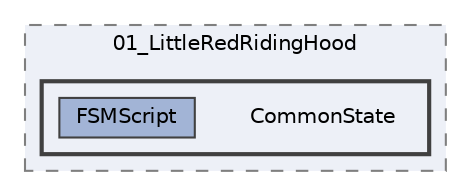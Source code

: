 digraph "004_Character/SkillCharacters/01_LittleRedRidingHood/CommonState"
{
 // LATEX_PDF_SIZE
  bgcolor="transparent";
  edge [fontname=Helvetica,fontsize=10,labelfontname=Helvetica,labelfontsize=10];
  node [fontname=Helvetica,fontsize=10,shape=box,height=0.2,width=0.4];
  compound=true
  subgraph clusterdir_327f9e12d2caecce122a7520f9c67d69 {
    graph [ bgcolor="#edf0f7", pencolor="grey50", label="01_LittleRedRidingHood", fontname=Helvetica,fontsize=10 style="filled,dashed", URL="dir_327f9e12d2caecce122a7520f9c67d69.html",tooltip=""]
  subgraph clusterdir_3c353c195c749d211f085f84d165c187 {
    graph [ bgcolor="#edf0f7", pencolor="grey25", label="", fontname=Helvetica,fontsize=10 style="filled,bold", URL="dir_3c353c195c749d211f085f84d165c187.html",tooltip=""]
    dir_3c353c195c749d211f085f84d165c187 [shape=plaintext, label="CommonState"];
  dir_ad306babce8a32e94d97c3eda949b736 [label="FSMScript", fillcolor="#a2b4d6", color="grey25", style="filled", URL="dir_ad306babce8a32e94d97c3eda949b736.html",tooltip=""];
  }
  }
}
